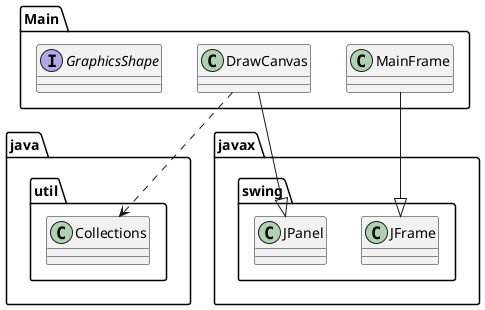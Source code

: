 @startuml
class Main.DrawCanvas
class Main.MainFrame
class java.util.Collections
class javax.swing.JFrame
class javax.swing.JPanel
interface Main.GraphicsShape
Main.DrawCanvas ..> java.util.Collections
Main.DrawCanvas --|> javax.swing.JPanel
Main.MainFrame --|> javax.swing.JFrame
@enduml